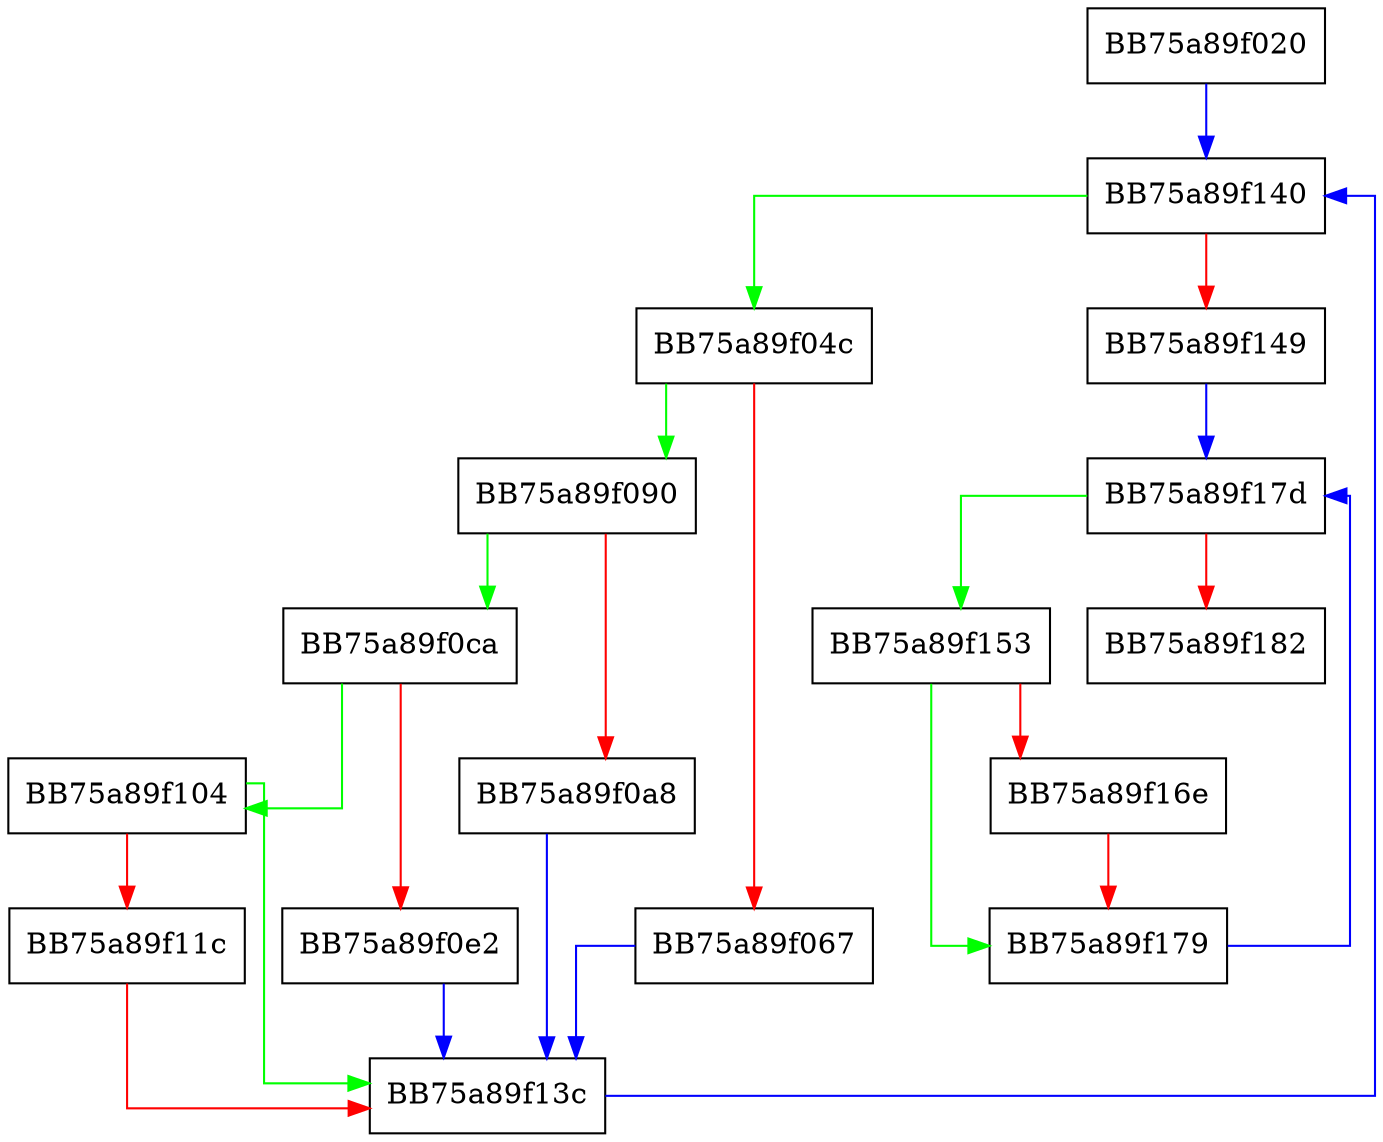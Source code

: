 digraph ProcessUrlResultNode {
  node [shape="box"];
  graph [splines=ortho];
  BB75a89f020 -> BB75a89f140 [color="blue"];
  BB75a89f04c -> BB75a89f090 [color="green"];
  BB75a89f04c -> BB75a89f067 [color="red"];
  BB75a89f067 -> BB75a89f13c [color="blue"];
  BB75a89f090 -> BB75a89f0ca [color="green"];
  BB75a89f090 -> BB75a89f0a8 [color="red"];
  BB75a89f0a8 -> BB75a89f13c [color="blue"];
  BB75a89f0ca -> BB75a89f104 [color="green"];
  BB75a89f0ca -> BB75a89f0e2 [color="red"];
  BB75a89f0e2 -> BB75a89f13c [color="blue"];
  BB75a89f104 -> BB75a89f13c [color="green"];
  BB75a89f104 -> BB75a89f11c [color="red"];
  BB75a89f11c -> BB75a89f13c [color="red"];
  BB75a89f13c -> BB75a89f140 [color="blue"];
  BB75a89f140 -> BB75a89f04c [color="green"];
  BB75a89f140 -> BB75a89f149 [color="red"];
  BB75a89f149 -> BB75a89f17d [color="blue"];
  BB75a89f153 -> BB75a89f179 [color="green"];
  BB75a89f153 -> BB75a89f16e [color="red"];
  BB75a89f16e -> BB75a89f179 [color="red"];
  BB75a89f179 -> BB75a89f17d [color="blue"];
  BB75a89f17d -> BB75a89f153 [color="green"];
  BB75a89f17d -> BB75a89f182 [color="red"];
}